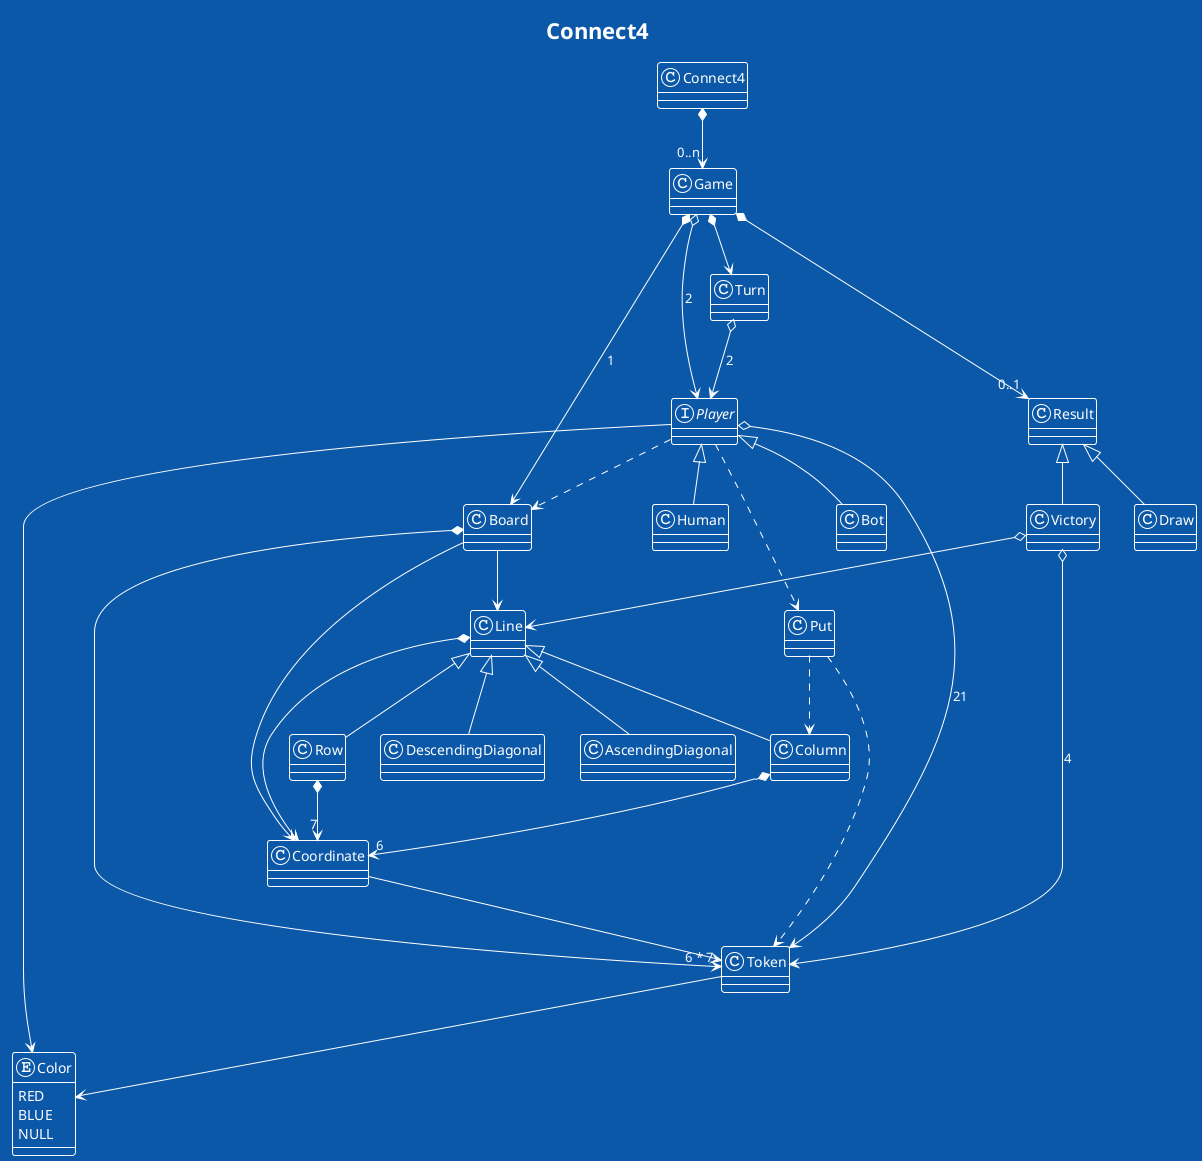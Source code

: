 @startuml
!theme amiga

skin rose

title Connect4

class Connect4
class Game
interface Player
class Bot
class Human
class Board
class Coordinate
class Line
class Row
class Column
class AscendingDiagonal
class DescendingDiagonal
class Turn
class Token
class Put



class Result
class Draw
class Victory

Connect4 *--> "0..n" Game

Result <|-- Victory
Result <|-- Draw

Victory o--> Token : 4

Victory o--> Line

Put ..> Column
Put ..> Token

Coordinate --> Token

Game *--> "0..1" Result
Game *--> Board : 1
Game *--> Turn
Game o--> Player : 2

Board *--> "6 * 7" Token
Board --> Coordinate
Line *-->  Coordinate

Board --> Line
Line <|-- Row
Line <|-- Column
Line <|-- AscendingDiagonal
Line <|-- DescendingDiagonal

Row *--> "7" Coordinate
Column *--> "6" Coordinate

Player ..> Board
Player ..> Put
Player o--> Token : 21
Player --> Color
Player <|-- Bot
Player <|-- Human

Turn o--> Player : 2
Token --> Color

enum Color {
  RED
  BLUE
  NULL
}

@enduml